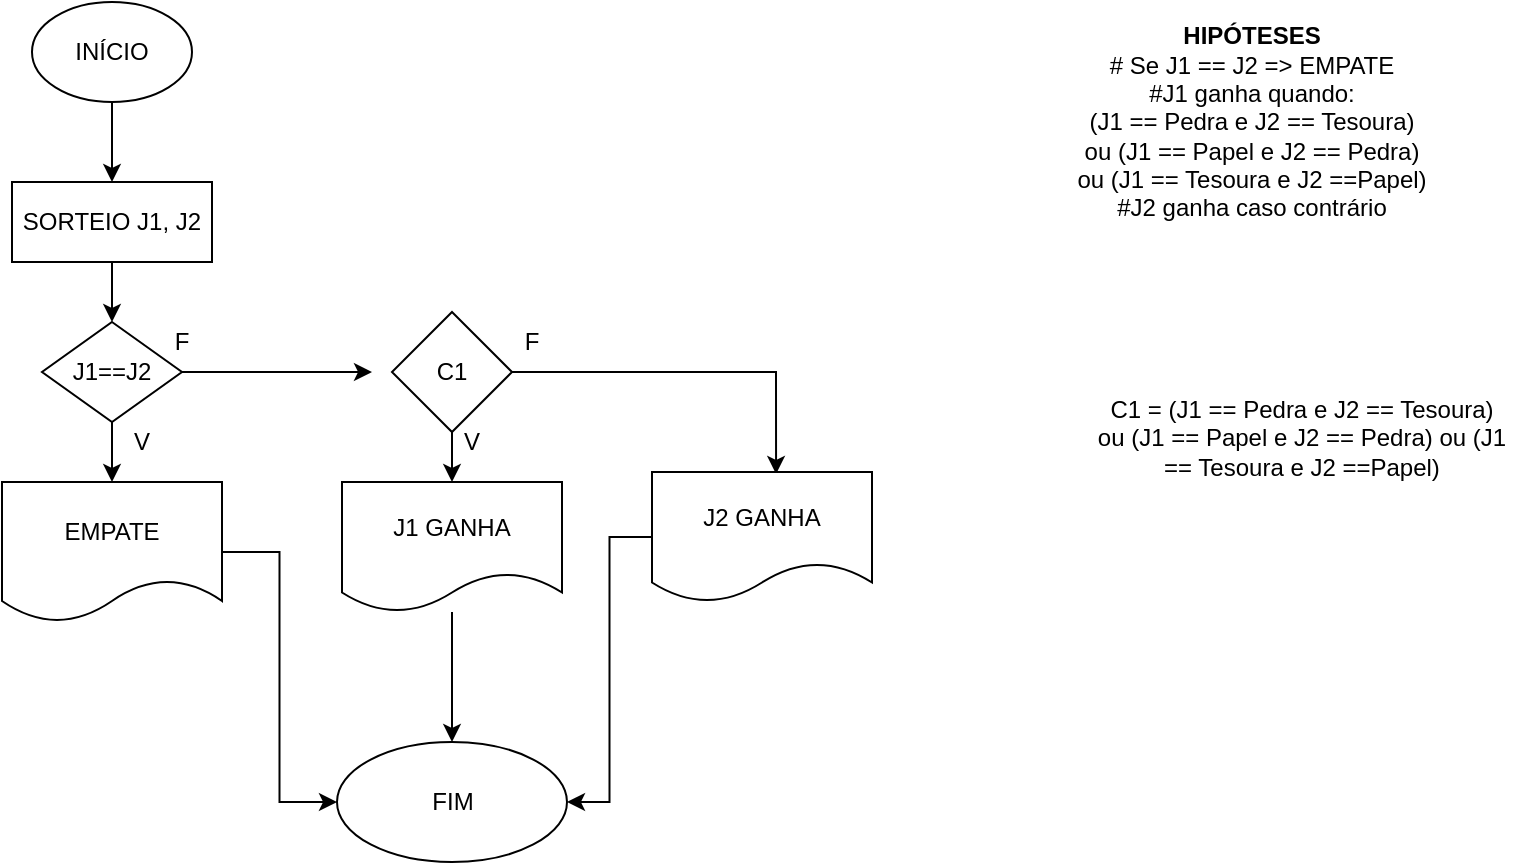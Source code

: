<mxfile version="14.4.8" type="github">
  <diagram id="2bV4nyoxH-IMSxkTkZ1s" name="Page-1">
    <mxGraphModel dx="862" dy="393" grid="1" gridSize="10" guides="1" tooltips="1" connect="1" arrows="1" fold="1" page="1" pageScale="1" pageWidth="827" pageHeight="1169" math="0" shadow="0">
      <root>
        <mxCell id="0" />
        <mxCell id="1" parent="0" />
        <mxCell id="xPxWe-b-bwiXqDHMyjBY-1" value="&lt;b&gt;HIPÓTESES&lt;/b&gt;&lt;br&gt;# Se J1 == J2 =&amp;gt; EMPATE&lt;br&gt;#J1 ganha quando:&lt;br&gt;(J1 == Pedra e J2 == Tesoura) ou (J1 == Papel e J2 == Pedra) ou (J1 == Tesoura e J2 ==Papel)&lt;br&gt;#J2 ganha caso contrário" style="text;html=1;strokeColor=none;fillColor=none;align=center;verticalAlign=middle;whiteSpace=wrap;rounded=0;" vertex="1" parent="1">
          <mxGeometry x="570" y="10" width="180" height="120" as="geometry" />
        </mxCell>
        <mxCell id="xPxWe-b-bwiXqDHMyjBY-2" value="C1 = (J1 == Pedra e J2 == Tesoura) ou (J1 == Papel e J2 == Pedra) ou (J1 == Tesoura e J2 ==Papel)&lt;br&gt;&amp;nbsp;" style="text;html=1;strokeColor=none;fillColor=none;align=center;verticalAlign=middle;whiteSpace=wrap;rounded=0;" vertex="1" parent="1">
          <mxGeometry x="580" y="180" width="210" height="110" as="geometry" />
        </mxCell>
        <mxCell id="xPxWe-b-bwiXqDHMyjBY-7" style="edgeStyle=orthogonalEdgeStyle;rounded=0;orthogonalLoop=1;jettySize=auto;html=1;entryX=0.5;entryY=0;entryDx=0;entryDy=0;" edge="1" parent="1" source="xPxWe-b-bwiXqDHMyjBY-3" target="xPxWe-b-bwiXqDHMyjBY-4">
          <mxGeometry relative="1" as="geometry" />
        </mxCell>
        <mxCell id="xPxWe-b-bwiXqDHMyjBY-3" value="INÍCIO" style="ellipse;whiteSpace=wrap;html=1;" vertex="1" parent="1">
          <mxGeometry x="50" y="10" width="80" height="50" as="geometry" />
        </mxCell>
        <mxCell id="xPxWe-b-bwiXqDHMyjBY-8" style="edgeStyle=orthogonalEdgeStyle;rounded=0;orthogonalLoop=1;jettySize=auto;html=1;entryX=0.5;entryY=0;entryDx=0;entryDy=0;" edge="1" parent="1" source="xPxWe-b-bwiXqDHMyjBY-4" target="xPxWe-b-bwiXqDHMyjBY-5">
          <mxGeometry relative="1" as="geometry" />
        </mxCell>
        <mxCell id="xPxWe-b-bwiXqDHMyjBY-4" value="SORTEIO J1, J2" style="rounded=0;whiteSpace=wrap;html=1;" vertex="1" parent="1">
          <mxGeometry x="40" y="100" width="100" height="40" as="geometry" />
        </mxCell>
        <mxCell id="xPxWe-b-bwiXqDHMyjBY-9" style="edgeStyle=orthogonalEdgeStyle;rounded=0;orthogonalLoop=1;jettySize=auto;html=1;entryX=0.5;entryY=0;entryDx=0;entryDy=0;" edge="1" parent="1" source="xPxWe-b-bwiXqDHMyjBY-5" target="xPxWe-b-bwiXqDHMyjBY-6">
          <mxGeometry relative="1" as="geometry" />
        </mxCell>
        <mxCell id="xPxWe-b-bwiXqDHMyjBY-13" style="edgeStyle=orthogonalEdgeStyle;rounded=0;orthogonalLoop=1;jettySize=auto;html=1;" edge="1" parent="1" source="xPxWe-b-bwiXqDHMyjBY-5">
          <mxGeometry relative="1" as="geometry">
            <mxPoint x="220" y="195" as="targetPoint" />
          </mxGeometry>
        </mxCell>
        <mxCell id="xPxWe-b-bwiXqDHMyjBY-5" value="J1==J2" style="rhombus;whiteSpace=wrap;html=1;" vertex="1" parent="1">
          <mxGeometry x="55" y="170" width="70" height="50" as="geometry" />
        </mxCell>
        <mxCell id="xPxWe-b-bwiXqDHMyjBY-27" style="edgeStyle=orthogonalEdgeStyle;rounded=0;orthogonalLoop=1;jettySize=auto;html=1;entryX=0;entryY=0.5;entryDx=0;entryDy=0;" edge="1" parent="1" source="xPxWe-b-bwiXqDHMyjBY-6" target="xPxWe-b-bwiXqDHMyjBY-25">
          <mxGeometry relative="1" as="geometry" />
        </mxCell>
        <mxCell id="xPxWe-b-bwiXqDHMyjBY-6" value="EMPATE" style="shape=document;whiteSpace=wrap;html=1;boundedLbl=1;" vertex="1" parent="1">
          <mxGeometry x="35" y="250" width="110" height="70" as="geometry" />
        </mxCell>
        <mxCell id="xPxWe-b-bwiXqDHMyjBY-10" value="V" style="text;html=1;strokeColor=none;fillColor=none;align=center;verticalAlign=middle;whiteSpace=wrap;rounded=0;" vertex="1" parent="1">
          <mxGeometry x="85" y="220" width="40" height="20" as="geometry" />
        </mxCell>
        <mxCell id="xPxWe-b-bwiXqDHMyjBY-16" style="edgeStyle=orthogonalEdgeStyle;rounded=0;orthogonalLoop=1;jettySize=auto;html=1;entryX=0.5;entryY=0;entryDx=0;entryDy=0;" edge="1" parent="1" source="xPxWe-b-bwiXqDHMyjBY-11" target="xPxWe-b-bwiXqDHMyjBY-15">
          <mxGeometry relative="1" as="geometry" />
        </mxCell>
        <mxCell id="xPxWe-b-bwiXqDHMyjBY-19" style="edgeStyle=orthogonalEdgeStyle;rounded=0;orthogonalLoop=1;jettySize=auto;html=1;entryX=0.564;entryY=0.015;entryDx=0;entryDy=0;entryPerimeter=0;" edge="1" parent="1" source="xPxWe-b-bwiXqDHMyjBY-11" target="xPxWe-b-bwiXqDHMyjBY-18">
          <mxGeometry relative="1" as="geometry">
            <mxPoint x="420" y="230" as="targetPoint" />
          </mxGeometry>
        </mxCell>
        <mxCell id="xPxWe-b-bwiXqDHMyjBY-11" value="C1" style="rhombus;whiteSpace=wrap;html=1;" vertex="1" parent="1">
          <mxGeometry x="230" y="165" width="60" height="60" as="geometry" />
        </mxCell>
        <mxCell id="xPxWe-b-bwiXqDHMyjBY-12" style="edgeStyle=orthogonalEdgeStyle;rounded=0;orthogonalLoop=1;jettySize=auto;html=1;exitX=0.5;exitY=1;exitDx=0;exitDy=0;" edge="1" parent="1" source="xPxWe-b-bwiXqDHMyjBY-11" target="xPxWe-b-bwiXqDHMyjBY-11">
          <mxGeometry relative="1" as="geometry" />
        </mxCell>
        <mxCell id="xPxWe-b-bwiXqDHMyjBY-14" value="F" style="text;html=1;strokeColor=none;fillColor=none;align=center;verticalAlign=middle;whiteSpace=wrap;rounded=0;" vertex="1" parent="1">
          <mxGeometry x="105" y="170" width="40" height="20" as="geometry" />
        </mxCell>
        <mxCell id="xPxWe-b-bwiXqDHMyjBY-26" style="edgeStyle=orthogonalEdgeStyle;rounded=0;orthogonalLoop=1;jettySize=auto;html=1;entryX=0.5;entryY=0;entryDx=0;entryDy=0;" edge="1" parent="1" source="xPxWe-b-bwiXqDHMyjBY-15" target="xPxWe-b-bwiXqDHMyjBY-25">
          <mxGeometry relative="1" as="geometry" />
        </mxCell>
        <mxCell id="xPxWe-b-bwiXqDHMyjBY-15" value="J1 GANHA" style="shape=document;whiteSpace=wrap;html=1;boundedLbl=1;" vertex="1" parent="1">
          <mxGeometry x="205" y="250" width="110" height="65" as="geometry" />
        </mxCell>
        <mxCell id="xPxWe-b-bwiXqDHMyjBY-17" value="V" style="text;html=1;strokeColor=none;fillColor=none;align=center;verticalAlign=middle;whiteSpace=wrap;rounded=0;" vertex="1" parent="1">
          <mxGeometry x="250" y="220" width="40" height="20" as="geometry" />
        </mxCell>
        <mxCell id="xPxWe-b-bwiXqDHMyjBY-28" style="edgeStyle=orthogonalEdgeStyle;rounded=0;orthogonalLoop=1;jettySize=auto;html=1;entryX=1;entryY=0.5;entryDx=0;entryDy=0;" edge="1" parent="1" source="xPxWe-b-bwiXqDHMyjBY-18" target="xPxWe-b-bwiXqDHMyjBY-25">
          <mxGeometry relative="1" as="geometry" />
        </mxCell>
        <mxCell id="xPxWe-b-bwiXqDHMyjBY-18" value="J2 GANHA" style="shape=document;whiteSpace=wrap;html=1;boundedLbl=1;" vertex="1" parent="1">
          <mxGeometry x="360" y="245" width="110" height="65" as="geometry" />
        </mxCell>
        <mxCell id="xPxWe-b-bwiXqDHMyjBY-21" value="F" style="text;html=1;strokeColor=none;fillColor=none;align=center;verticalAlign=middle;whiteSpace=wrap;rounded=0;" vertex="1" parent="1">
          <mxGeometry x="280" y="170" width="40" height="20" as="geometry" />
        </mxCell>
        <mxCell id="xPxWe-b-bwiXqDHMyjBY-22" style="edgeStyle=orthogonalEdgeStyle;rounded=0;orthogonalLoop=1;jettySize=auto;html=1;exitX=0.5;exitY=1;exitDx=0;exitDy=0;" edge="1" parent="1" source="xPxWe-b-bwiXqDHMyjBY-10" target="xPxWe-b-bwiXqDHMyjBY-10">
          <mxGeometry relative="1" as="geometry" />
        </mxCell>
        <mxCell id="xPxWe-b-bwiXqDHMyjBY-25" value="FIM" style="ellipse;whiteSpace=wrap;html=1;" vertex="1" parent="1">
          <mxGeometry x="202.5" y="380" width="115" height="60" as="geometry" />
        </mxCell>
      </root>
    </mxGraphModel>
  </diagram>
</mxfile>
